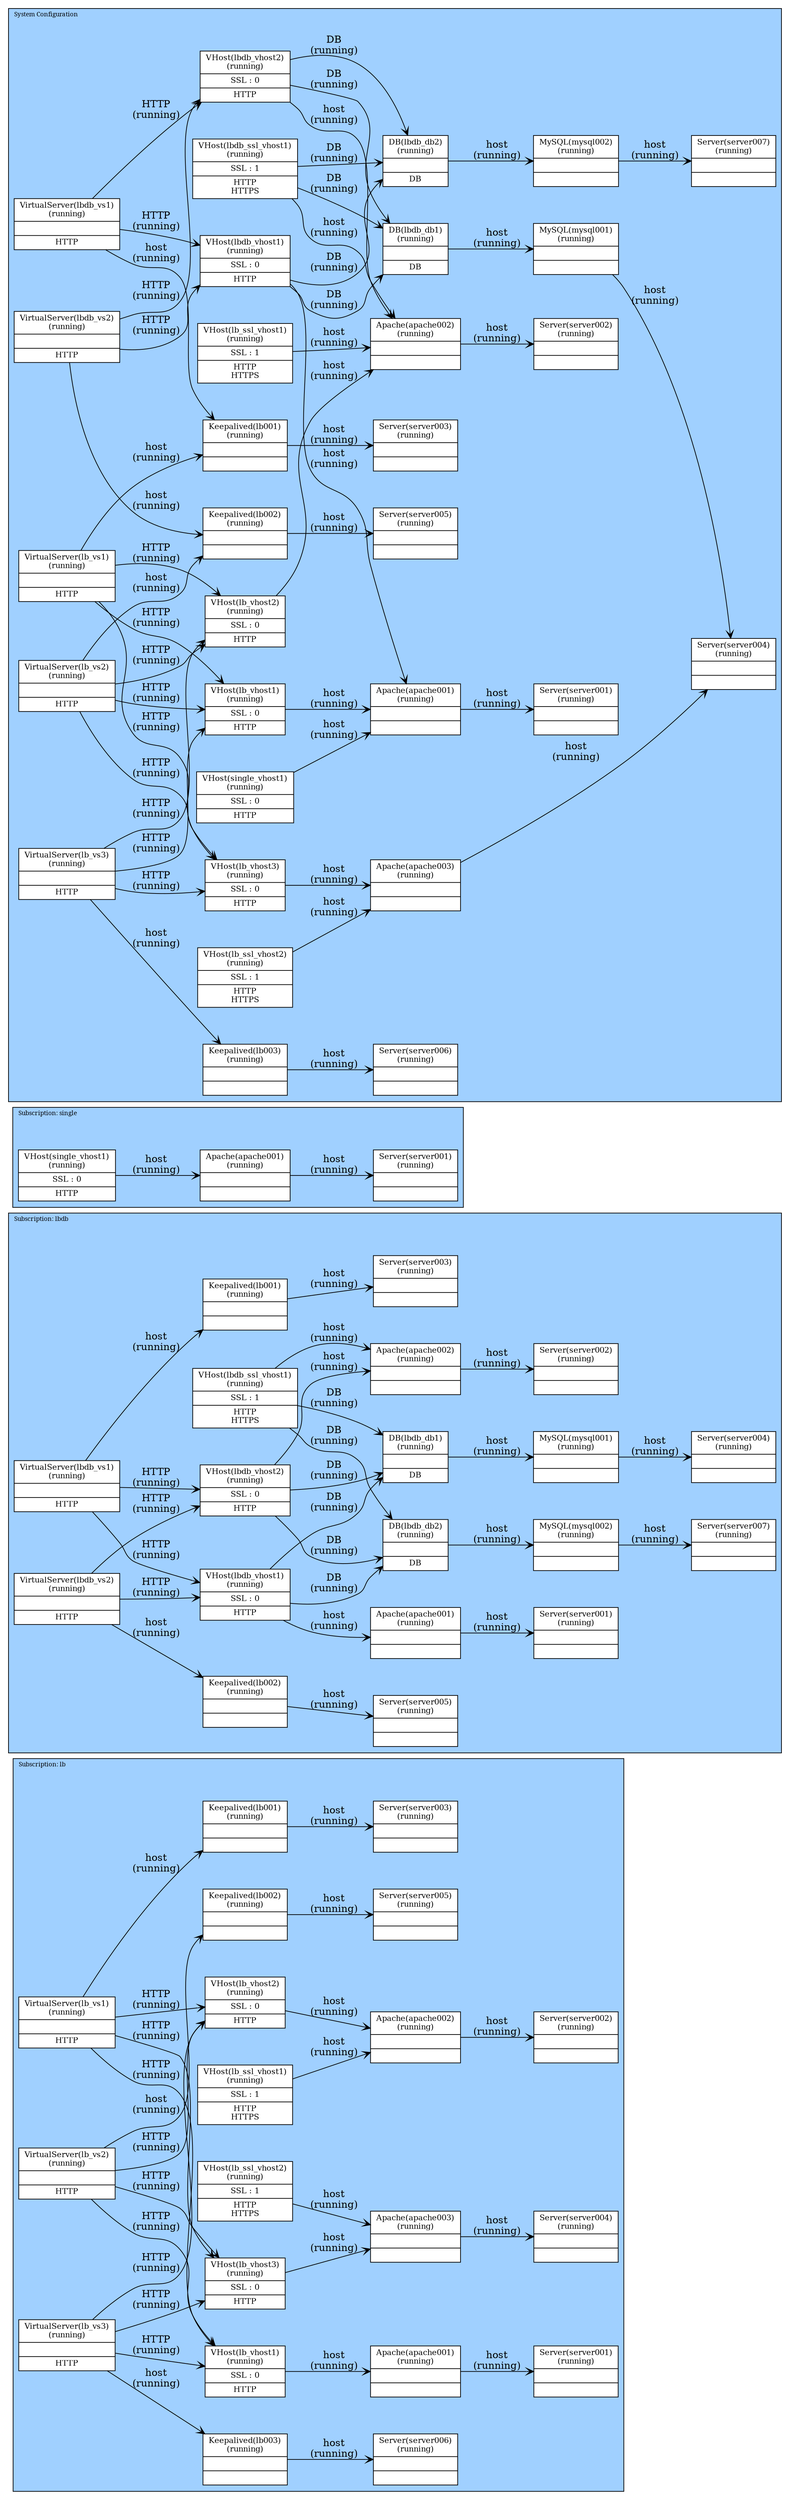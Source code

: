 digraph GRAPH_0 {

  // Generated by Graph::Easy 0.61 at Fri Aug 15 11:43:21 2008

  edge [ arrowhead=open ];
  graph [ style=filled, rankdir=LR ];
  node [
    fontsize=11,
    fillcolor=white,
    style=filled,
    shape=box ];

  subgraph "cluster19735" {
    label="Subscription: lb";
    style=filled;
    labelloc=top;
    labeljust=l;
    fontsize="8.8";
    fontname=serif;
    fontcolor="#000000";
    fillcolor="#a0d0ff";
    color="#000000";

    "35a4f80a0f6ad654c5d2643c4aaa0464apache001" [ label="Apache(apache001)\n(running) |  | ", shape=record ]
    "35a4f80a0f6ad654c5d2643c4aaa0464server001" [ label="Server(server001)\n(running) |  | ", shape=record ]
    "35a4f80a0f6ad654c5d2643c4aaa0464apache002" [ label="Apache(apache002)\n(running) |  | ", shape=record ]
    "35a4f80a0f6ad654c5d2643c4aaa0464server002" [ label="Server(server002)\n(running) |  | ", shape=record ]
    "35a4f80a0f6ad654c5d2643c4aaa0464apache003" [ label="Apache(apache003)\n(running) |  | ", shape=record ]
    "35a4f80a0f6ad654c5d2643c4aaa0464server004" [ label="Server(server004)\n(running) |  | ", shape=record ]
    "35a4f80a0f6ad654c5d2643c4aaa0464lb_vhost1" [ label="VHost(lb_vhost1)\n(running) | SSL : 0\n | HTTP", shape=record ]
    "35a4f80a0f6ad654c5d2643c4aaa0464lb_vhost2" [ label="VHost(lb_vhost2)\n(running) | SSL : 0\n | HTTP", shape=record ]
    "35a4f80a0f6ad654c5d2643c4aaa0464lb_ssl_vhost1" [ label="VHost(lb_ssl_vhost1)\n(running) | SSL : 1\n | HTTP\nHTTPS", shape=record ]
    "35a4f80a0f6ad654c5d2643c4aaa0464lb_vhost3" [ label="VHost(lb_vhost3)\n(running) | SSL : 0\n | HTTP", shape=record ]
    "35a4f80a0f6ad654c5d2643c4aaa0464lb_ssl_vhost2" [ label="VHost(lb_ssl_vhost2)\n(running) | SSL : 1\n | HTTP\nHTTPS", shape=record ]
    "35a4f80a0f6ad654c5d2643c4aaa0464lb001" [ label="Keepalived(lb001)\n(running) |  | ", shape=record ]
    "35a4f80a0f6ad654c5d2643c4aaa0464server003" [ label="Server(server003)\n(running) |  | ", shape=record ]
    "35a4f80a0f6ad654c5d2643c4aaa0464lb002" [ label="Keepalived(lb002)\n(running) |  | ", shape=record ]
    "35a4f80a0f6ad654c5d2643c4aaa0464server005" [ label="Server(server005)\n(running) |  | ", shape=record ]
    "35a4f80a0f6ad654c5d2643c4aaa0464lb003" [ label="Keepalived(lb003)\n(running) |  | ", shape=record ]
    "35a4f80a0f6ad654c5d2643c4aaa0464server006" [ label="Server(server006)\n(running) |  | ", shape=record ]
    "35a4f80a0f6ad654c5d2643c4aaa0464lb_vs1" [ label="VirtualServer(lb_vs1)\n(running) |  | HTTP", shape=record ]
    "35a4f80a0f6ad654c5d2643c4aaa0464lb_vs2" [ label="VirtualServer(lb_vs2)\n(running) |  | HTTP", shape=record ]
    "35a4f80a0f6ad654c5d2643c4aaa0464lb_vs3" [ label="VirtualServer(lb_vs3)\n(running) |  | HTTP", shape=record ]
  }
  subgraph "cluster19673" {
    label="Subscription: lbdb";
    style=filled;
    labelloc=top;
    labeljust=l;
    fontsize="8.8";
    fontname=serif;
    fontcolor="#000000";
    fillcolor="#a0d0ff";
    color="#000000";

    "199a708e673efa804a2c7700fa520adaapache001" [ label="Apache(apache001)\n(running) |  | ", shape=record ]
    "199a708e673efa804a2c7700fa520adaserver001" [ label="Server(server001)\n(running) |  | ", shape=record ]
    "199a708e673efa804a2c7700fa520adaapache002" [ label="Apache(apache002)\n(running) |  | ", shape=record ]
    "199a708e673efa804a2c7700fa520adaserver002" [ label="Server(server002)\n(running) |  | ", shape=record ]
    "199a708e673efa804a2c7700fa520adamysql001" [ label="MySQL(mysql001)\n(running) |  | ", shape=record ]
    "199a708e673efa804a2c7700fa520adaserver004" [ label="Server(server004)\n(running) |  | ", shape=record ]
    "199a708e673efa804a2c7700fa520adamysql002" [ label="MySQL(mysql002)\n(running) |  | ", shape=record ]
    "199a708e673efa804a2c7700fa520adaserver007" [ label="Server(server007)\n(running) |  | ", shape=record ]
    "199a708e673efa804a2c7700fa520adalbdb_vhost1" [ label="VHost(lbdb_vhost1)\n(running) | SSL : 0\n | HTTP", shape=record ]
    "199a708e673efa804a2c7700fa520adalbdb_vhost2" [ label="VHost(lbdb_vhost2)\n(running) | SSL : 0\n | HTTP", shape=record ]
    "199a708e673efa804a2c7700fa520adalbdb_ssl_vhost1" [ label="VHost(lbdb_ssl_vhost1)\n(running) | SSL : 1\n | HTTP\nHTTPS", shape=record ]
    "199a708e673efa804a2c7700fa520adalbdb_db1" [ label="DB(lbdb_db1)\n(running) |  | DB", shape=record ]
    "199a708e673efa804a2c7700fa520adalbdb_db2" [ label="DB(lbdb_db2)\n(running) |  | DB", shape=record ]
    "199a708e673efa804a2c7700fa520adalb001" [ label="Keepalived(lb001)\n(running) |  | ", shape=record ]
    "199a708e673efa804a2c7700fa520adaserver003" [ label="Server(server003)\n(running) |  | ", shape=record ]
    "199a708e673efa804a2c7700fa520adalb002" [ label="Keepalived(lb002)\n(running) |  | ", shape=record ]
    "199a708e673efa804a2c7700fa520adaserver005" [ label="Server(server005)\n(running) |  | ", shape=record ]
    "199a708e673efa804a2c7700fa520adalbdb_vs1" [ label="VirtualServer(lbdb_vs1)\n(running) |  | HTTP", shape=record ]
    "199a708e673efa804a2c7700fa520adalbdb_vs2" [ label="VirtualServer(lbdb_vs2)\n(running) |  | HTTP", shape=record ]
  }
  subgraph "cluster19664" {
    label="Subscription: single";
    style=filled;
    labelloc=top;
    labeljust=l;
    fontsize="8.8";
    fontname=serif;
    fontcolor="#000000";
    fillcolor="#a0d0ff";
    color="#000000";

    "9e4deff9e21ef765c373c9891454ad7aapache001" [ label="Apache(apache001)\n(running) |  | ", shape=record ]
    "9e4deff9e21ef765c373c9891454ad7aserver001" [ label="Server(server001)\n(running) |  | ", shape=record ]
    "9e4deff9e21ef765c373c9891454ad7asingle_vhost1" [ label="VHost(single_vhost1)\n(running) | SSL : 0\n | HTTP", shape=record ]
  }
  subgraph "cluster19558" {
    label="System Configuration";
    style=filled;
    labelloc=top;
    labeljust=l;
    fontsize="8.8";
    fontname=serif;
    fontcolor="#000000";
    fillcolor="#a0d0ff";
    color="#000000";

    "9b685fecb65f77899f1ea4fd1e767722server001" [ label="Server(server001)\n(running) |  | ", shape=record ]
    "9b685fecb65f77899f1ea4fd1e767722apache001" [ label="Apache(apache001)\n(running) |  | ", shape=record ]
    "9b685fecb65f77899f1ea4fd1e767722server002" [ label="Server(server002)\n(running) |  | ", shape=record ]
    "9b685fecb65f77899f1ea4fd1e767722apache002" [ label="Apache(apache002)\n(running) |  | ", shape=record ]
    "9b685fecb65f77899f1ea4fd1e767722server004" [ label="Server(server004)\n(running) |  | ", shape=record ]
    "9b685fecb65f77899f1ea4fd1e767722apache003" [ label="Apache(apache003)\n(running) |  | ", shape=record ]
    "9b685fecb65f77899f1ea4fd1e767722server003" [ label="Server(server003)\n(running) |  | ", shape=record ]
    "9b685fecb65f77899f1ea4fd1e767722lb001" [ label="Keepalived(lb001)\n(running) |  | ", shape=record ]
    "9b685fecb65f77899f1ea4fd1e767722server005" [ label="Server(server005)\n(running) |  | ", shape=record ]
    "9b685fecb65f77899f1ea4fd1e767722lb002" [ label="Keepalived(lb002)\n(running) |  | ", shape=record ]
    "9b685fecb65f77899f1ea4fd1e767722server006" [ label="Server(server006)\n(running) |  | ", shape=record ]
    "9b685fecb65f77899f1ea4fd1e767722lb003" [ label="Keepalived(lb003)\n(running) |  | ", shape=record ]
    "9b685fecb65f77899f1ea4fd1e767722mysql001" [ label="MySQL(mysql001)\n(running) |  | ", shape=record ]
    "9b685fecb65f77899f1ea4fd1e767722server007" [ label="Server(server007)\n(running) |  | ", shape=record ]
    "9b685fecb65f77899f1ea4fd1e767722mysql002" [ label="MySQL(mysql002)\n(running) |  | ", shape=record ]
    "9b685fecb65f77899f1ea4fd1e767722lb_vhost1" [ label="VHost(lb_vhost1)\n(running) | SSL : 0\n | HTTP", shape=record ]
    "9b685fecb65f77899f1ea4fd1e767722lb_vhost2" [ label="VHost(lb_vhost2)\n(running) | SSL : 0\n | HTTP", shape=record ]
    "9b685fecb65f77899f1ea4fd1e767722lb_ssl_vhost1" [ label="VHost(lb_ssl_vhost1)\n(running) | SSL : 1\n | HTTP\nHTTPS", shape=record ]
    "9b685fecb65f77899f1ea4fd1e767722lb_vhost3" [ label="VHost(lb_vhost3)\n(running) | SSL : 0\n | HTTP", shape=record ]
    "9b685fecb65f77899f1ea4fd1e767722lb_ssl_vhost2" [ label="VHost(lb_ssl_vhost2)\n(running) | SSL : 1\n | HTTP\nHTTPS", shape=record ]
    "9b685fecb65f77899f1ea4fd1e767722lb_vs1" [ label="VirtualServer(lb_vs1)\n(running) |  | HTTP", shape=record ]
    "9b685fecb65f77899f1ea4fd1e767722lb_vs2" [ label="VirtualServer(lb_vs2)\n(running) |  | HTTP", shape=record ]
    "9b685fecb65f77899f1ea4fd1e767722lb_vs3" [ label="VirtualServer(lb_vs3)\n(running) |  | HTTP", shape=record ]
    "9b685fecb65f77899f1ea4fd1e767722lbdb_vhost1" [ label="VHost(lbdb_vhost1)\n(running) | SSL : 0\n | HTTP", shape=record ]
    "9b685fecb65f77899f1ea4fd1e767722lbdb_vhost2" [ label="VHost(lbdb_vhost2)\n(running) | SSL : 0\n | HTTP", shape=record ]
    "9b685fecb65f77899f1ea4fd1e767722lbdb_ssl_vhost1" [ label="VHost(lbdb_ssl_vhost1)\n(running) | SSL : 1\n | HTTP\nHTTPS", shape=record ]
    "9b685fecb65f77899f1ea4fd1e767722lbdb_db1" [ label="DB(lbdb_db1)\n(running) |  | DB", shape=record ]
    "9b685fecb65f77899f1ea4fd1e767722lbdb_db2" [ label="DB(lbdb_db2)\n(running) |  | DB", shape=record ]
    "9b685fecb65f77899f1ea4fd1e767722lbdb_vs1" [ label="VirtualServer(lbdb_vs1)\n(running) |  | HTTP", shape=record ]
    "9b685fecb65f77899f1ea4fd1e767722lbdb_vs2" [ label="VirtualServer(lbdb_vs2)\n(running) |  | HTTP", shape=record ]
    "9b685fecb65f77899f1ea4fd1e767722single_vhost1" [ label="VHost(single_vhost1)\n(running) | SSL : 0\n | HTTP", shape=record ]
  }
  "9b685fecb65f77899f1ea4fd1e767722server001" -> "9b685fecb65f77899f1ea4fd1e767722server001" [ color="#000000", fontcolor="#000000", label="forced_edge", style=invis ]
  "9b685fecb65f77899f1ea4fd1e767722apache001" -> "9b685fecb65f77899f1ea4fd1e767722server001" [ color="#000000", fontcolor="#000000", label="host\n(running)" ]
  "9b685fecb65f77899f1ea4fd1e767722apache001" -> "9b685fecb65f77899f1ea4fd1e767722apache001" [ color="#000000", fontcolor="#000000", label="forced_edge", style=invis ]
  "9b685fecb65f77899f1ea4fd1e767722server002" -> "9b685fecb65f77899f1ea4fd1e767722server002" [ color="#000000", fontcolor="#000000", label="forced_edge", style=invis ]
  "9b685fecb65f77899f1ea4fd1e767722apache002" -> "9b685fecb65f77899f1ea4fd1e767722apache002" [ color="#000000", fontcolor="#000000", label="forced_edge", style=invis ]
  "9b685fecb65f77899f1ea4fd1e767722apache002" -> "9b685fecb65f77899f1ea4fd1e767722server002" [ color="#000000", fontcolor="#000000", label="host\n(running)" ]
  "9b685fecb65f77899f1ea4fd1e767722server004" -> "9b685fecb65f77899f1ea4fd1e767722server004" [ color="#000000", fontcolor="#000000", label="forced_edge", style=invis ]
  "9b685fecb65f77899f1ea4fd1e767722apache003" -> "9b685fecb65f77899f1ea4fd1e767722apache003" [ color="#000000", fontcolor="#000000", label="forced_edge", style=invis ]
  "9b685fecb65f77899f1ea4fd1e767722apache003" -> "9b685fecb65f77899f1ea4fd1e767722server004" [ color="#000000", fontcolor="#000000", label="host\n(running)" ]
  "9b685fecb65f77899f1ea4fd1e767722server003" -> "9b685fecb65f77899f1ea4fd1e767722server003" [ color="#000000", fontcolor="#000000", label="forced_edge", style=invis ]
  "9b685fecb65f77899f1ea4fd1e767722lb001" -> "9b685fecb65f77899f1ea4fd1e767722server003" [ color="#000000", fontcolor="#000000", label="host\n(running)" ]
  "9b685fecb65f77899f1ea4fd1e767722lb001" -> "9b685fecb65f77899f1ea4fd1e767722lb001" [ color="#000000", fontcolor="#000000", label="forced_edge", style=invis ]
  "9b685fecb65f77899f1ea4fd1e767722server005" -> "9b685fecb65f77899f1ea4fd1e767722server005" [ color="#000000", fontcolor="#000000", label="forced_edge", style=invis ]
  "9b685fecb65f77899f1ea4fd1e767722lb002" -> "9b685fecb65f77899f1ea4fd1e767722server005" [ color="#000000", fontcolor="#000000", label="host\n(running)" ]
  "9b685fecb65f77899f1ea4fd1e767722lb002" -> "9b685fecb65f77899f1ea4fd1e767722lb002" [ color="#000000", fontcolor="#000000", label="forced_edge", style=invis ]
  "9b685fecb65f77899f1ea4fd1e767722server006" -> "9b685fecb65f77899f1ea4fd1e767722server006" [ color="#000000", fontcolor="#000000", label="forced_edge", style=invis ]
  "9b685fecb65f77899f1ea4fd1e767722lb003" -> "9b685fecb65f77899f1ea4fd1e767722lb003" [ color="#000000", fontcolor="#000000", label="forced_edge", style=invis ]
  "9b685fecb65f77899f1ea4fd1e767722lb003" -> "9b685fecb65f77899f1ea4fd1e767722server006" [ color="#000000", fontcolor="#000000", label="host\n(running)" ]
  "9b685fecb65f77899f1ea4fd1e767722mysql001" -> "9b685fecb65f77899f1ea4fd1e767722mysql001" [ color="#000000", fontcolor="#000000", label="forced_edge", style=invis ]
  "9b685fecb65f77899f1ea4fd1e767722mysql001" -> "9b685fecb65f77899f1ea4fd1e767722server004" [ color="#000000", fontcolor="#000000", label="host\n(running)" ]
  "9b685fecb65f77899f1ea4fd1e767722server007" -> "9b685fecb65f77899f1ea4fd1e767722server007" [ color="#000000", fontcolor="#000000", label="forced_edge", style=invis ]
  "9b685fecb65f77899f1ea4fd1e767722mysql002" -> "9b685fecb65f77899f1ea4fd1e767722mysql002" [ color="#000000", fontcolor="#000000", label="forced_edge", style=invis ]
  "9b685fecb65f77899f1ea4fd1e767722mysql002" -> "9b685fecb65f77899f1ea4fd1e767722server007" [ color="#000000", fontcolor="#000000", label="host\n(running)" ]
  "9b685fecb65f77899f1ea4fd1e767722lb_vhost1" -> "9b685fecb65f77899f1ea4fd1e767722lb_vhost1" [ color="#000000", fontcolor="#000000", label="forced_edge", style=invis ]
  "9b685fecb65f77899f1ea4fd1e767722lb_vhost1" -> "9b685fecb65f77899f1ea4fd1e767722apache001" [ color="#000000", fontcolor="#000000", label="host\n(running)" ]
  "9b685fecb65f77899f1ea4fd1e767722lb_vhost2" -> "9b685fecb65f77899f1ea4fd1e767722apache002" [ color="#000000", fontcolor="#000000", label="host\n(running)" ]
  "9b685fecb65f77899f1ea4fd1e767722lb_vhost2" -> "9b685fecb65f77899f1ea4fd1e767722lb_vhost2" [ color="#000000", fontcolor="#000000", label="forced_edge", style=invis ]
  "9b685fecb65f77899f1ea4fd1e767722lb_ssl_vhost1" -> "9b685fecb65f77899f1ea4fd1e767722apache002" [ color="#000000", fontcolor="#000000", label="host\n(running)" ]
  "9b685fecb65f77899f1ea4fd1e767722lb_ssl_vhost1" -> "9b685fecb65f77899f1ea4fd1e767722lb_ssl_vhost1" [ color="#000000", fontcolor="#000000", label="forced_edge", style=invis ]
  "9b685fecb65f77899f1ea4fd1e767722lb_vhost3" -> "9b685fecb65f77899f1ea4fd1e767722apache003" [ color="#000000", fontcolor="#000000", label="host\n(running)" ]
  "9b685fecb65f77899f1ea4fd1e767722lb_vhost3" -> "9b685fecb65f77899f1ea4fd1e767722lb_vhost3" [ color="#000000", fontcolor="#000000", label="forced_edge", style=invis ]
  "9b685fecb65f77899f1ea4fd1e767722lb_ssl_vhost2" -> "9b685fecb65f77899f1ea4fd1e767722apache003" [ color="#000000", fontcolor="#000000", label="host\n(running)" ]
  "9b685fecb65f77899f1ea4fd1e767722lb_ssl_vhost2" -> "9b685fecb65f77899f1ea4fd1e767722lb_ssl_vhost2" [ color="#000000", fontcolor="#000000", label="forced_edge", style=invis ]
  "9b685fecb65f77899f1ea4fd1e767722lb_vs1" -> "9b685fecb65f77899f1ea4fd1e767722lb_vhost1" [ color="#000000", fontcolor="#000000", label="HTTP\n(running)" ]
  "9b685fecb65f77899f1ea4fd1e767722lb_vs1" -> "9b685fecb65f77899f1ea4fd1e767722lb_vs1" [ color="#000000", fontcolor="#000000", label="forced_edge", style=invis ]
  "9b685fecb65f77899f1ea4fd1e767722lb_vs1" -> "9b685fecb65f77899f1ea4fd1e767722lb_vhost3" [ color="#000000", fontcolor="#000000", label="HTTP\n(running)" ]
  "9b685fecb65f77899f1ea4fd1e767722lb_vs1" -> "9b685fecb65f77899f1ea4fd1e767722lb001" [ color="#000000", fontcolor="#000000", label="host\n(running)" ]
  "9b685fecb65f77899f1ea4fd1e767722lb_vs1" -> "9b685fecb65f77899f1ea4fd1e767722lb_vhost2" [ color="#000000", fontcolor="#000000", label="HTTP\n(running)" ]
  "9b685fecb65f77899f1ea4fd1e767722lb_vs2" -> "9b685fecb65f77899f1ea4fd1e767722lb_vhost1" [ color="#000000", fontcolor="#000000", label="HTTP\n(running)" ]
  "9b685fecb65f77899f1ea4fd1e767722lb_vs2" -> "9b685fecb65f77899f1ea4fd1e767722lb_vhost3" [ color="#000000", fontcolor="#000000", label="HTTP\n(running)" ]
  "9b685fecb65f77899f1ea4fd1e767722lb_vs2" -> "9b685fecb65f77899f1ea4fd1e767722lb002" [ color="#000000", fontcolor="#000000", label="host\n(running)" ]
  "9b685fecb65f77899f1ea4fd1e767722lb_vs2" -> "9b685fecb65f77899f1ea4fd1e767722lb_vhost2" [ color="#000000", fontcolor="#000000", label="HTTP\n(running)" ]
  "9b685fecb65f77899f1ea4fd1e767722lb_vs2" -> "9b685fecb65f77899f1ea4fd1e767722lb_vs2" [ color="#000000", fontcolor="#000000", label="forced_edge", style=invis ]
  "9b685fecb65f77899f1ea4fd1e767722lb_vs3" -> "9b685fecb65f77899f1ea4fd1e767722lb_vhost1" [ color="#000000", fontcolor="#000000", label="HTTP\n(running)" ]
  "9b685fecb65f77899f1ea4fd1e767722lb_vs3" -> "9b685fecb65f77899f1ea4fd1e767722lb_vhost3" [ color="#000000", fontcolor="#000000", label="HTTP\n(running)" ]
  "9b685fecb65f77899f1ea4fd1e767722lb_vs3" -> "9b685fecb65f77899f1ea4fd1e767722lb003" [ color="#000000", fontcolor="#000000", label="host\n(running)" ]
  "9b685fecb65f77899f1ea4fd1e767722lb_vs3" -> "9b685fecb65f77899f1ea4fd1e767722lb_vs3" [ color="#000000", fontcolor="#000000", label="forced_edge", style=invis ]
  "9b685fecb65f77899f1ea4fd1e767722lb_vs3" -> "9b685fecb65f77899f1ea4fd1e767722lb_vhost2" [ color="#000000", fontcolor="#000000", label="HTTP\n(running)" ]
  "9b685fecb65f77899f1ea4fd1e767722lbdb_vhost1" -> "9b685fecb65f77899f1ea4fd1e767722lbdb_vhost1" [ color="#000000", fontcolor="#000000", label="forced_edge", style=invis ]
  "9b685fecb65f77899f1ea4fd1e767722lbdb_vhost1" -> "9b685fecb65f77899f1ea4fd1e767722lbdb_db1" [ color="#000000", fontcolor="#000000", label="DB\n(running)" ]
  "9b685fecb65f77899f1ea4fd1e767722lbdb_vhost1" -> "9b685fecb65f77899f1ea4fd1e767722apache001" [ color="#000000", fontcolor="#000000", label="host\n(running)" ]
  "9b685fecb65f77899f1ea4fd1e767722lbdb_vhost1" -> "9b685fecb65f77899f1ea4fd1e767722lbdb_db2" [ color="#000000", fontcolor="#000000", label="DB\n(running)" ]
  "9b685fecb65f77899f1ea4fd1e767722lbdb_vhost2" -> "9b685fecb65f77899f1ea4fd1e767722lbdb_vhost2" [ color="#000000", fontcolor="#000000", label="forced_edge", style=invis ]
  "9b685fecb65f77899f1ea4fd1e767722lbdb_vhost2" -> "9b685fecb65f77899f1ea4fd1e767722apache002" [ color="#000000", fontcolor="#000000", label="host\n(running)" ]
  "9b685fecb65f77899f1ea4fd1e767722lbdb_vhost2" -> "9b685fecb65f77899f1ea4fd1e767722lbdb_db1" [ color="#000000", fontcolor="#000000", label="DB\n(running)" ]
  "9b685fecb65f77899f1ea4fd1e767722lbdb_vhost2" -> "9b685fecb65f77899f1ea4fd1e767722lbdb_db2" [ color="#000000", fontcolor="#000000", label="DB\n(running)" ]
  "9b685fecb65f77899f1ea4fd1e767722lbdb_ssl_vhost1" -> "9b685fecb65f77899f1ea4fd1e767722apache002" [ color="#000000", fontcolor="#000000", label="host\n(running)" ]
  "9b685fecb65f77899f1ea4fd1e767722lbdb_ssl_vhost1" -> "9b685fecb65f77899f1ea4fd1e767722lbdb_db1" [ color="#000000", fontcolor="#000000", label="DB\n(running)" ]
  "9b685fecb65f77899f1ea4fd1e767722lbdb_ssl_vhost1" -> "9b685fecb65f77899f1ea4fd1e767722lbdb_ssl_vhost1" [ color="#000000", fontcolor="#000000", label="forced_edge", style=invis ]
  "9b685fecb65f77899f1ea4fd1e767722lbdb_ssl_vhost1" -> "9b685fecb65f77899f1ea4fd1e767722lbdb_db2" [ color="#000000", fontcolor="#000000", label="DB\n(running)" ]
  "9b685fecb65f77899f1ea4fd1e767722lbdb_db1" -> "9b685fecb65f77899f1ea4fd1e767722mysql001" [ color="#000000", fontcolor="#000000", label="host\n(running)" ]
  "9b685fecb65f77899f1ea4fd1e767722lbdb_db1" -> "9b685fecb65f77899f1ea4fd1e767722lbdb_db1" [ color="#000000", fontcolor="#000000", label="forced_edge", style=invis ]
  "9b685fecb65f77899f1ea4fd1e767722lbdb_db2" -> "9b685fecb65f77899f1ea4fd1e767722mysql002" [ color="#000000", fontcolor="#000000", label="host\n(running)" ]
  "9b685fecb65f77899f1ea4fd1e767722lbdb_db2" -> "9b685fecb65f77899f1ea4fd1e767722lbdb_db2" [ color="#000000", fontcolor="#000000", label="forced_edge", style=invis ]
  "9b685fecb65f77899f1ea4fd1e767722lbdb_vs1" -> "9b685fecb65f77899f1ea4fd1e767722lbdb_vhost1" [ color="#000000", fontcolor="#000000", label="HTTP\n(running)" ]
  "9b685fecb65f77899f1ea4fd1e767722lbdb_vs1" -> "9b685fecb65f77899f1ea4fd1e767722lbdb_vhost2" [ color="#000000", fontcolor="#000000", label="HTTP\n(running)" ]
  "9b685fecb65f77899f1ea4fd1e767722lbdb_vs1" -> "9b685fecb65f77899f1ea4fd1e767722lbdb_vs1" [ color="#000000", fontcolor="#000000", label="forced_edge", style=invis ]
  "9b685fecb65f77899f1ea4fd1e767722lbdb_vs1" -> "9b685fecb65f77899f1ea4fd1e767722lb001" [ color="#000000", fontcolor="#000000", label="host\n(running)" ]
  "9b685fecb65f77899f1ea4fd1e767722lbdb_vs2" -> "9b685fecb65f77899f1ea4fd1e767722lbdb_vhost1" [ color="#000000", fontcolor="#000000", label="HTTP\n(running)" ]
  "9b685fecb65f77899f1ea4fd1e767722lbdb_vs2" -> "9b685fecb65f77899f1ea4fd1e767722lbdb_vs2" [ color="#000000", fontcolor="#000000", label="forced_edge", style=invis ]
  "9b685fecb65f77899f1ea4fd1e767722lbdb_vs2" -> "9b685fecb65f77899f1ea4fd1e767722lbdb_vhost2" [ color="#000000", fontcolor="#000000", label="HTTP\n(running)" ]
  "9b685fecb65f77899f1ea4fd1e767722lbdb_vs2" -> "9b685fecb65f77899f1ea4fd1e767722lb002" [ color="#000000", fontcolor="#000000", label="host\n(running)" ]
  "9b685fecb65f77899f1ea4fd1e767722single_vhost1" -> "9b685fecb65f77899f1ea4fd1e767722single_vhost1" [ color="#000000", fontcolor="#000000", label="forced_edge", style=invis ]
  "9b685fecb65f77899f1ea4fd1e767722single_vhost1" -> "9b685fecb65f77899f1ea4fd1e767722apache001" [ color="#000000", fontcolor="#000000", label="host\n(running)" ]
  "9e4deff9e21ef765c373c9891454ad7aapache001" -> "9e4deff9e21ef765c373c9891454ad7aapache001" [ color="#000000", fontcolor="#000000", label="forced_edge", style=invis ]
  "9e4deff9e21ef765c373c9891454ad7aapache001" -> "9e4deff9e21ef765c373c9891454ad7aserver001" [ color="#000000", fontcolor="#000000", label="host\n(running)" ]
  "9e4deff9e21ef765c373c9891454ad7aserver001" -> "9e4deff9e21ef765c373c9891454ad7aserver001" [ color="#000000", fontcolor="#000000", label="forced_edge", style=invis ]
  "9e4deff9e21ef765c373c9891454ad7asingle_vhost1" -> "9e4deff9e21ef765c373c9891454ad7aapache001" [ color="#000000", fontcolor="#000000", label="host\n(running)" ]
  "9e4deff9e21ef765c373c9891454ad7asingle_vhost1" -> "9e4deff9e21ef765c373c9891454ad7asingle_vhost1" [ color="#000000", fontcolor="#000000", label="forced_edge", style=invis ]
  "199a708e673efa804a2c7700fa520adaapache001" -> "199a708e673efa804a2c7700fa520adaapache001" [ color="#000000", fontcolor="#000000", label="forced_edge", style=invis ]
  "199a708e673efa804a2c7700fa520adaapache001" -> "199a708e673efa804a2c7700fa520adaserver001" [ color="#000000", fontcolor="#000000", label="host\n(running)" ]
  "199a708e673efa804a2c7700fa520adaserver001" -> "199a708e673efa804a2c7700fa520adaserver001" [ color="#000000", fontcolor="#000000", label="forced_edge", style=invis ]
  "199a708e673efa804a2c7700fa520adaapache002" -> "199a708e673efa804a2c7700fa520adaserver002" [ color="#000000", fontcolor="#000000", label="host\n(running)" ]
  "199a708e673efa804a2c7700fa520adaapache002" -> "199a708e673efa804a2c7700fa520adaapache002" [ color="#000000", fontcolor="#000000", label="forced_edge", style=invis ]
  "199a708e673efa804a2c7700fa520adaserver002" -> "199a708e673efa804a2c7700fa520adaserver002" [ color="#000000", fontcolor="#000000", label="forced_edge", style=invis ]
  "199a708e673efa804a2c7700fa520adamysql001" -> "199a708e673efa804a2c7700fa520adaserver004" [ color="#000000", fontcolor="#000000", label="host\n(running)" ]
  "199a708e673efa804a2c7700fa520adamysql001" -> "199a708e673efa804a2c7700fa520adamysql001" [ color="#000000", fontcolor="#000000", label="forced_edge", style=invis ]
  "199a708e673efa804a2c7700fa520adaserver004" -> "199a708e673efa804a2c7700fa520adaserver004" [ color="#000000", fontcolor="#000000", label="forced_edge", style=invis ]
  "199a708e673efa804a2c7700fa520adamysql002" -> "199a708e673efa804a2c7700fa520adaserver007" [ color="#000000", fontcolor="#000000", label="host\n(running)" ]
  "199a708e673efa804a2c7700fa520adamysql002" -> "199a708e673efa804a2c7700fa520adamysql002" [ color="#000000", fontcolor="#000000", label="forced_edge", style=invis ]
  "199a708e673efa804a2c7700fa520adaserver007" -> "199a708e673efa804a2c7700fa520adaserver007" [ color="#000000", fontcolor="#000000", label="forced_edge", style=invis ]
  "199a708e673efa804a2c7700fa520adalbdb_vhost1" -> "199a708e673efa804a2c7700fa520adalbdb_db2" [ color="#000000", fontcolor="#000000", label="DB\n(running)" ]
  "199a708e673efa804a2c7700fa520adalbdb_vhost1" -> "199a708e673efa804a2c7700fa520adaapache001" [ color="#000000", fontcolor="#000000", label="host\n(running)" ]
  "199a708e673efa804a2c7700fa520adalbdb_vhost1" -> "199a708e673efa804a2c7700fa520adalbdb_db1" [ color="#000000", fontcolor="#000000", label="DB\n(running)" ]
  "199a708e673efa804a2c7700fa520adalbdb_vhost1" -> "199a708e673efa804a2c7700fa520adalbdb_vhost1" [ color="#000000", fontcolor="#000000", label="forced_edge", style=invis ]
  "199a708e673efa804a2c7700fa520adalbdb_vhost2" -> "199a708e673efa804a2c7700fa520adalbdb_vhost2" [ color="#000000", fontcolor="#000000", label="forced_edge", style=invis ]
  "199a708e673efa804a2c7700fa520adalbdb_vhost2" -> "199a708e673efa804a2c7700fa520adalbdb_db2" [ color="#000000", fontcolor="#000000", label="DB\n(running)" ]
  "199a708e673efa804a2c7700fa520adalbdb_vhost2" -> "199a708e673efa804a2c7700fa520adalbdb_db1" [ color="#000000", fontcolor="#000000", label="DB\n(running)" ]
  "199a708e673efa804a2c7700fa520adalbdb_vhost2" -> "199a708e673efa804a2c7700fa520adaapache002" [ color="#000000", fontcolor="#000000", label="host\n(running)" ]
  "199a708e673efa804a2c7700fa520adalbdb_ssl_vhost1" -> "199a708e673efa804a2c7700fa520adalbdb_db2" [ color="#000000", fontcolor="#000000", label="DB\n(running)" ]
  "199a708e673efa804a2c7700fa520adalbdb_ssl_vhost1" -> "199a708e673efa804a2c7700fa520adalbdb_db1" [ color="#000000", fontcolor="#000000", label="DB\n(running)" ]
  "199a708e673efa804a2c7700fa520adalbdb_ssl_vhost1" -> "199a708e673efa804a2c7700fa520adaapache002" [ color="#000000", fontcolor="#000000", label="host\n(running)" ]
  "199a708e673efa804a2c7700fa520adalbdb_ssl_vhost1" -> "199a708e673efa804a2c7700fa520adalbdb_ssl_vhost1" [ color="#000000", fontcolor="#000000", label="forced_edge", style=invis ]
  "199a708e673efa804a2c7700fa520adalbdb_db1" -> "199a708e673efa804a2c7700fa520adalbdb_db1" [ color="#000000", fontcolor="#000000", label="forced_edge", style=invis ]
  "199a708e673efa804a2c7700fa520adalbdb_db1" -> "199a708e673efa804a2c7700fa520adamysql001" [ color="#000000", fontcolor="#000000", label="host\n(running)" ]
  "199a708e673efa804a2c7700fa520adalbdb_db2" -> "199a708e673efa804a2c7700fa520adalbdb_db2" [ color="#000000", fontcolor="#000000", label="forced_edge", style=invis ]
  "199a708e673efa804a2c7700fa520adalbdb_db2" -> "199a708e673efa804a2c7700fa520adamysql002" [ color="#000000", fontcolor="#000000", label="host\n(running)" ]
  "199a708e673efa804a2c7700fa520adalb001" -> "199a708e673efa804a2c7700fa520adaserver003" [ color="#000000", fontcolor="#000000", label="host\n(running)" ]
  "199a708e673efa804a2c7700fa520adalb001" -> "199a708e673efa804a2c7700fa520adalb001" [ color="#000000", fontcolor="#000000", label="forced_edge", style=invis ]
  "199a708e673efa804a2c7700fa520adaserver003" -> "199a708e673efa804a2c7700fa520adaserver003" [ color="#000000", fontcolor="#000000", label="forced_edge", style=invis ]
  "199a708e673efa804a2c7700fa520adalb002" -> "199a708e673efa804a2c7700fa520adalb002" [ color="#000000", fontcolor="#000000", label="forced_edge", style=invis ]
  "199a708e673efa804a2c7700fa520adalb002" -> "199a708e673efa804a2c7700fa520adaserver005" [ color="#000000", fontcolor="#000000", label="host\n(running)" ]
  "199a708e673efa804a2c7700fa520adaserver005" -> "199a708e673efa804a2c7700fa520adaserver005" [ color="#000000", fontcolor="#000000", label="forced_edge", style=invis ]
  "199a708e673efa804a2c7700fa520adalbdb_vs1" -> "199a708e673efa804a2c7700fa520adalbdb_vhost2" [ color="#000000", fontcolor="#000000", label="HTTP\n(running)" ]
  "199a708e673efa804a2c7700fa520adalbdb_vs1" -> "199a708e673efa804a2c7700fa520adalb001" [ color="#000000", fontcolor="#000000", label="host\n(running)" ]
  "199a708e673efa804a2c7700fa520adalbdb_vs1" -> "199a708e673efa804a2c7700fa520adalbdb_vhost1" [ color="#000000", fontcolor="#000000", label="HTTP\n(running)" ]
  "199a708e673efa804a2c7700fa520adalbdb_vs1" -> "199a708e673efa804a2c7700fa520adalbdb_vs1" [ color="#000000", fontcolor="#000000", label="forced_edge", style=invis ]
  "199a708e673efa804a2c7700fa520adalbdb_vs2" -> "199a708e673efa804a2c7700fa520adalbdb_vhost2" [ color="#000000", fontcolor="#000000", label="HTTP\n(running)" ]
  "199a708e673efa804a2c7700fa520adalbdb_vs2" -> "199a708e673efa804a2c7700fa520adalb002" [ color="#000000", fontcolor="#000000", label="host\n(running)" ]
  "199a708e673efa804a2c7700fa520adalbdb_vs2" -> "199a708e673efa804a2c7700fa520adalbdb_vhost1" [ color="#000000", fontcolor="#000000", label="HTTP\n(running)" ]
  "199a708e673efa804a2c7700fa520adalbdb_vs2" -> "199a708e673efa804a2c7700fa520adalbdb_vs2" [ color="#000000", fontcolor="#000000", label="forced_edge", style=invis ]
  "35a4f80a0f6ad654c5d2643c4aaa0464apache001" -> "35a4f80a0f6ad654c5d2643c4aaa0464server001" [ color="#000000", fontcolor="#000000", label="host\n(running)" ]
  "35a4f80a0f6ad654c5d2643c4aaa0464apache001" -> "35a4f80a0f6ad654c5d2643c4aaa0464apache001" [ color="#000000", fontcolor="#000000", label="forced_edge", style=invis ]
  "35a4f80a0f6ad654c5d2643c4aaa0464server001" -> "35a4f80a0f6ad654c5d2643c4aaa0464server001" [ color="#000000", fontcolor="#000000", label="forced_edge", style=invis ]
  "35a4f80a0f6ad654c5d2643c4aaa0464apache002" -> "35a4f80a0f6ad654c5d2643c4aaa0464server002" [ color="#000000", fontcolor="#000000", label="host\n(running)" ]
  "35a4f80a0f6ad654c5d2643c4aaa0464apache002" -> "35a4f80a0f6ad654c5d2643c4aaa0464apache002" [ color="#000000", fontcolor="#000000", label="forced_edge", style=invis ]
  "35a4f80a0f6ad654c5d2643c4aaa0464server002" -> "35a4f80a0f6ad654c5d2643c4aaa0464server002" [ color="#000000", fontcolor="#000000", label="forced_edge", style=invis ]
  "35a4f80a0f6ad654c5d2643c4aaa0464apache003" -> "35a4f80a0f6ad654c5d2643c4aaa0464apache003" [ color="#000000", fontcolor="#000000", label="forced_edge", style=invis ]
  "35a4f80a0f6ad654c5d2643c4aaa0464apache003" -> "35a4f80a0f6ad654c5d2643c4aaa0464server004" [ color="#000000", fontcolor="#000000", label="host\n(running)" ]
  "35a4f80a0f6ad654c5d2643c4aaa0464server004" -> "35a4f80a0f6ad654c5d2643c4aaa0464server004" [ color="#000000", fontcolor="#000000", label="forced_edge", style=invis ]
  "35a4f80a0f6ad654c5d2643c4aaa0464lb_vhost1" -> "35a4f80a0f6ad654c5d2643c4aaa0464apache001" [ color="#000000", fontcolor="#000000", label="host\n(running)" ]
  "35a4f80a0f6ad654c5d2643c4aaa0464lb_vhost1" -> "35a4f80a0f6ad654c5d2643c4aaa0464lb_vhost1" [ color="#000000", fontcolor="#000000", label="forced_edge", style=invis ]
  "35a4f80a0f6ad654c5d2643c4aaa0464lb_vhost2" -> "35a4f80a0f6ad654c5d2643c4aaa0464lb_vhost2" [ color="#000000", fontcolor="#000000", label="forced_edge", style=invis ]
  "35a4f80a0f6ad654c5d2643c4aaa0464lb_vhost2" -> "35a4f80a0f6ad654c5d2643c4aaa0464apache002" [ color="#000000", fontcolor="#000000", label="host\n(running)" ]
  "35a4f80a0f6ad654c5d2643c4aaa0464lb_ssl_vhost1" -> "35a4f80a0f6ad654c5d2643c4aaa0464apache002" [ color="#000000", fontcolor="#000000", label="host\n(running)" ]
  "35a4f80a0f6ad654c5d2643c4aaa0464lb_ssl_vhost1" -> "35a4f80a0f6ad654c5d2643c4aaa0464lb_ssl_vhost1" [ color="#000000", fontcolor="#000000", label="forced_edge", style=invis ]
  "35a4f80a0f6ad654c5d2643c4aaa0464lb_vhost3" -> "35a4f80a0f6ad654c5d2643c4aaa0464apache003" [ color="#000000", fontcolor="#000000", label="host\n(running)" ]
  "35a4f80a0f6ad654c5d2643c4aaa0464lb_vhost3" -> "35a4f80a0f6ad654c5d2643c4aaa0464lb_vhost3" [ color="#000000", fontcolor="#000000", label="forced_edge", style=invis ]
  "35a4f80a0f6ad654c5d2643c4aaa0464lb_ssl_vhost2" -> "35a4f80a0f6ad654c5d2643c4aaa0464apache003" [ color="#000000", fontcolor="#000000", label="host\n(running)" ]
  "35a4f80a0f6ad654c5d2643c4aaa0464lb_ssl_vhost2" -> "35a4f80a0f6ad654c5d2643c4aaa0464lb_ssl_vhost2" [ color="#000000", fontcolor="#000000", label="forced_edge", style=invis ]
  "35a4f80a0f6ad654c5d2643c4aaa0464lb001" -> "35a4f80a0f6ad654c5d2643c4aaa0464lb001" [ color="#000000", fontcolor="#000000", label="forced_edge", style=invis ]
  "35a4f80a0f6ad654c5d2643c4aaa0464lb001" -> "35a4f80a0f6ad654c5d2643c4aaa0464server003" [ color="#000000", fontcolor="#000000", label="host\n(running)" ]
  "35a4f80a0f6ad654c5d2643c4aaa0464server003" -> "35a4f80a0f6ad654c5d2643c4aaa0464server003" [ color="#000000", fontcolor="#000000", label="forced_edge", style=invis ]
  "35a4f80a0f6ad654c5d2643c4aaa0464lb002" -> "35a4f80a0f6ad654c5d2643c4aaa0464server005" [ color="#000000", fontcolor="#000000", label="host\n(running)" ]
  "35a4f80a0f6ad654c5d2643c4aaa0464lb002" -> "35a4f80a0f6ad654c5d2643c4aaa0464lb002" [ color="#000000", fontcolor="#000000", label="forced_edge", style=invis ]
  "35a4f80a0f6ad654c5d2643c4aaa0464server005" -> "35a4f80a0f6ad654c5d2643c4aaa0464server005" [ color="#000000", fontcolor="#000000", label="forced_edge", style=invis ]
  "35a4f80a0f6ad654c5d2643c4aaa0464lb003" -> "35a4f80a0f6ad654c5d2643c4aaa0464server006" [ color="#000000", fontcolor="#000000", label="host\n(running)" ]
  "35a4f80a0f6ad654c5d2643c4aaa0464lb003" -> "35a4f80a0f6ad654c5d2643c4aaa0464lb003" [ color="#000000", fontcolor="#000000", label="forced_edge", style=invis ]
  "35a4f80a0f6ad654c5d2643c4aaa0464server006" -> "35a4f80a0f6ad654c5d2643c4aaa0464server006" [ color="#000000", fontcolor="#000000", label="forced_edge", style=invis ]
  "35a4f80a0f6ad654c5d2643c4aaa0464lb_vs1" -> "35a4f80a0f6ad654c5d2643c4aaa0464lb001" [ color="#000000", fontcolor="#000000", label="host\n(running)" ]
  "35a4f80a0f6ad654c5d2643c4aaa0464lb_vs1" -> "35a4f80a0f6ad654c5d2643c4aaa0464lb_vs1" [ color="#000000", fontcolor="#000000", label="forced_edge", style=invis ]
  "35a4f80a0f6ad654c5d2643c4aaa0464lb_vs1" -> "35a4f80a0f6ad654c5d2643c4aaa0464lb_vhost2" [ color="#000000", fontcolor="#000000", label="HTTP\n(running)" ]
  "35a4f80a0f6ad654c5d2643c4aaa0464lb_vs1" -> "35a4f80a0f6ad654c5d2643c4aaa0464lb_vhost3" [ color="#000000", fontcolor="#000000", label="HTTP\n(running)" ]
  "35a4f80a0f6ad654c5d2643c4aaa0464lb_vs1" -> "35a4f80a0f6ad654c5d2643c4aaa0464lb_vhost1" [ color="#000000", fontcolor="#000000", label="HTTP\n(running)" ]
  "35a4f80a0f6ad654c5d2643c4aaa0464lb_vs2" -> "35a4f80a0f6ad654c5d2643c4aaa0464lb_vhost2" [ color="#000000", fontcolor="#000000", label="HTTP\n(running)" ]
  "35a4f80a0f6ad654c5d2643c4aaa0464lb_vs2" -> "35a4f80a0f6ad654c5d2643c4aaa0464lb002" [ color="#000000", fontcolor="#000000", label="host\n(running)" ]
  "35a4f80a0f6ad654c5d2643c4aaa0464lb_vs2" -> "35a4f80a0f6ad654c5d2643c4aaa0464lb_vhost1" [ color="#000000", fontcolor="#000000", label="HTTP\n(running)" ]
  "35a4f80a0f6ad654c5d2643c4aaa0464lb_vs2" -> "35a4f80a0f6ad654c5d2643c4aaa0464lb_vs2" [ color="#000000", fontcolor="#000000", label="forced_edge", style=invis ]
  "35a4f80a0f6ad654c5d2643c4aaa0464lb_vs2" -> "35a4f80a0f6ad654c5d2643c4aaa0464lb_vhost3" [ color="#000000", fontcolor="#000000", label="HTTP\n(running)" ]
  "35a4f80a0f6ad654c5d2643c4aaa0464lb_vs3" -> "35a4f80a0f6ad654c5d2643c4aaa0464lb_vhost2" [ color="#000000", fontcolor="#000000", label="HTTP\n(running)" ]
  "35a4f80a0f6ad654c5d2643c4aaa0464lb_vs3" -> "35a4f80a0f6ad654c5d2643c4aaa0464lb_vhost1" [ color="#000000", fontcolor="#000000", label="HTTP\n(running)" ]
  "35a4f80a0f6ad654c5d2643c4aaa0464lb_vs3" -> "35a4f80a0f6ad654c5d2643c4aaa0464lb_vhost3" [ color="#000000", fontcolor="#000000", label="HTTP\n(running)" ]
  "35a4f80a0f6ad654c5d2643c4aaa0464lb_vs3" -> "35a4f80a0f6ad654c5d2643c4aaa0464lb_vs3" [ color="#000000", fontcolor="#000000", label="forced_edge", style=invis ]
  "35a4f80a0f6ad654c5d2643c4aaa0464lb_vs3" -> "35a4f80a0f6ad654c5d2643c4aaa0464lb003" [ color="#000000", fontcolor="#000000", label="host\n(running)" ]

}

